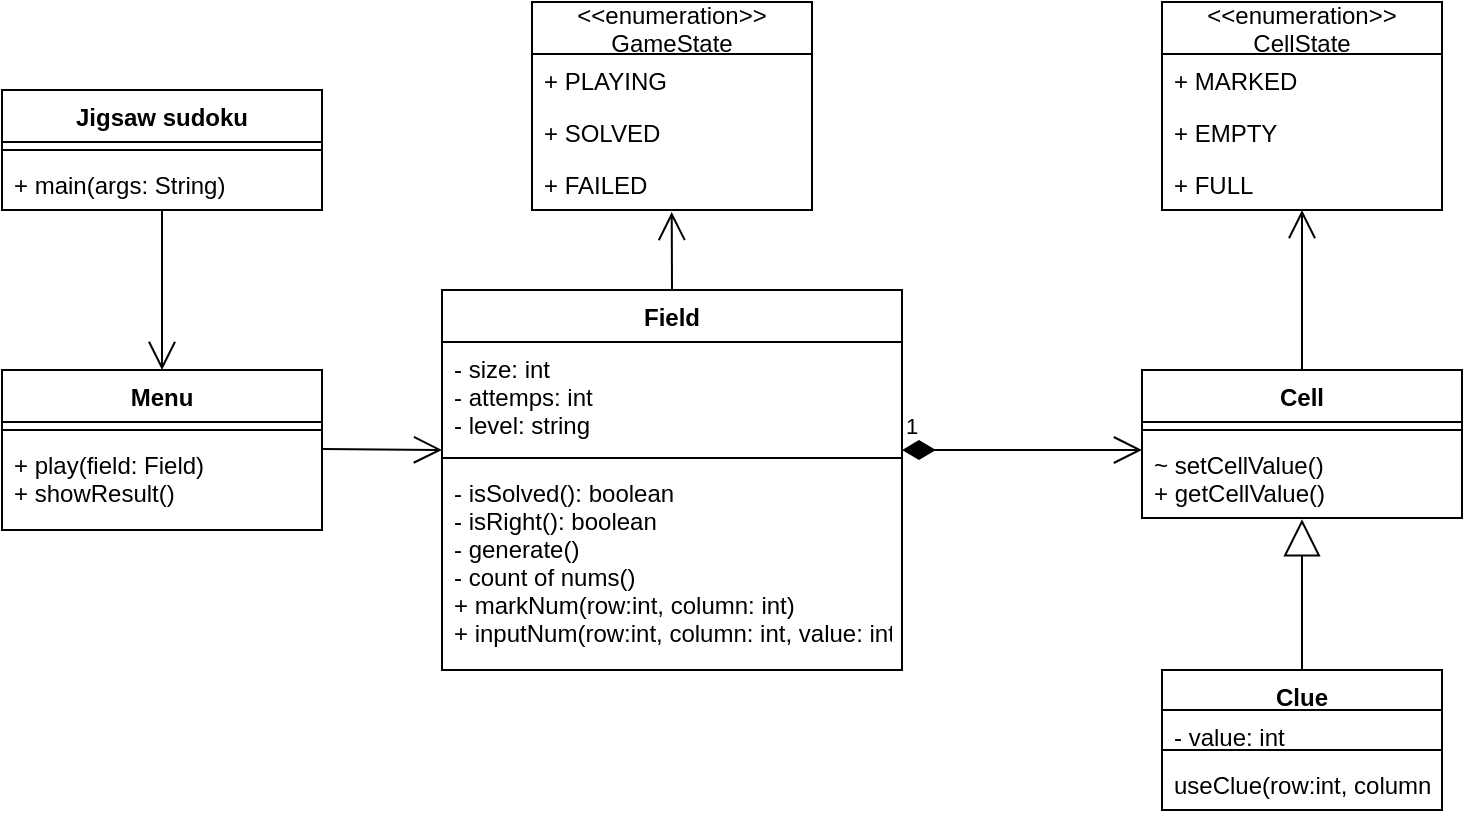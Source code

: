<mxfile version="16.6.2" type="device"><diagram id="jFkiV3KJxrD1mCOQlHBP" name="Page-1"><mxGraphModel dx="976" dy="587" grid="1" gridSize="10" guides="1" tooltips="1" connect="1" arrows="1" fold="1" page="1" pageScale="1" pageWidth="827" pageHeight="1169" math="0" shadow="0"><root><mxCell id="0"/><mxCell id="1" parent="0"/><mxCell id="Sn-fAXBfe2ni2l1QFgXU-14" value="Field" style="swimlane;fontStyle=1;align=center;verticalAlign=top;childLayout=stackLayout;horizontal=1;startSize=26;horizontalStack=0;resizeParent=1;resizeParentMax=0;resizeLast=0;collapsible=1;marginBottom=0;" vertex="1" parent="1"><mxGeometry x="250" y="290" width="230" height="190" as="geometry"/></mxCell><mxCell id="Sn-fAXBfe2ni2l1QFgXU-15" value="- size: int&#10;- attemps: int&#10;- level: string&#10;" style="text;strokeColor=none;fillColor=none;align=left;verticalAlign=top;spacingLeft=4;spacingRight=4;overflow=hidden;rotatable=0;points=[[0,0.5],[1,0.5]];portConstraint=eastwest;" vertex="1" parent="Sn-fAXBfe2ni2l1QFgXU-14"><mxGeometry y="26" width="230" height="54" as="geometry"/></mxCell><mxCell id="Sn-fAXBfe2ni2l1QFgXU-16" value="" style="line;strokeWidth=1;fillColor=none;align=left;verticalAlign=middle;spacingTop=-1;spacingLeft=3;spacingRight=3;rotatable=0;labelPosition=right;points=[];portConstraint=eastwest;" vertex="1" parent="Sn-fAXBfe2ni2l1QFgXU-14"><mxGeometry y="80" width="230" height="8" as="geometry"/></mxCell><mxCell id="Sn-fAXBfe2ni2l1QFgXU-17" value="- isSolved(): boolean&#10;- isRight(): boolean&#10;- generate()&#10;- count of nums()&#10;+ markNum(row:int, column: int)&#10;+ inputNum(row:int, column: int, value: int)" style="text;strokeColor=none;fillColor=none;align=left;verticalAlign=top;spacingLeft=4;spacingRight=4;overflow=hidden;rotatable=0;points=[[0,0.5],[1,0.5]];portConstraint=eastwest;" vertex="1" parent="Sn-fAXBfe2ni2l1QFgXU-14"><mxGeometry y="88" width="230" height="102" as="geometry"/></mxCell><mxCell id="Sn-fAXBfe2ni2l1QFgXU-18" value="1" style="endArrow=open;html=1;endSize=12;startArrow=diamondThin;startSize=14;startFill=1;edgeStyle=orthogonalEdgeStyle;align=left;verticalAlign=bottom;rounded=0;" edge="1" parent="1"><mxGeometry x="-1" y="3" relative="1" as="geometry"><mxPoint x="480" y="370" as="sourcePoint"/><mxPoint x="600" y="370" as="targetPoint"/></mxGeometry></mxCell><mxCell id="Sn-fAXBfe2ni2l1QFgXU-19" value="Cell" style="swimlane;fontStyle=1;align=center;verticalAlign=top;childLayout=stackLayout;horizontal=1;startSize=26;horizontalStack=0;resizeParent=1;resizeParentMax=0;resizeLast=0;collapsible=1;marginBottom=0;" vertex="1" parent="1"><mxGeometry x="600" y="330" width="160" height="74" as="geometry"/></mxCell><mxCell id="Sn-fAXBfe2ni2l1QFgXU-21" value="" style="line;strokeWidth=1;fillColor=none;align=left;verticalAlign=middle;spacingTop=-1;spacingLeft=3;spacingRight=3;rotatable=0;labelPosition=right;points=[];portConstraint=eastwest;" vertex="1" parent="Sn-fAXBfe2ni2l1QFgXU-19"><mxGeometry y="26" width="160" height="8" as="geometry"/></mxCell><mxCell id="Sn-fAXBfe2ni2l1QFgXU-22" value="~ setCellValue()&#10;+ getCellValue()" style="text;strokeColor=none;fillColor=none;align=left;verticalAlign=top;spacingLeft=4;spacingRight=4;overflow=hidden;rotatable=0;points=[[0,0.5],[1,0.5]];portConstraint=eastwest;" vertex="1" parent="Sn-fAXBfe2ni2l1QFgXU-19"><mxGeometry y="34" width="160" height="40" as="geometry"/></mxCell><mxCell id="Sn-fAXBfe2ni2l1QFgXU-23" value="" style="endArrow=block;endSize=16;endFill=0;html=1;rounded=0;entryX=0.5;entryY=1.015;entryDx=0;entryDy=0;entryPerimeter=0;" edge="1" parent="1" target="Sn-fAXBfe2ni2l1QFgXU-22"><mxGeometry width="160" relative="1" as="geometry"><mxPoint x="680" y="480" as="sourcePoint"/><mxPoint x="680" y="410" as="targetPoint"/></mxGeometry></mxCell><mxCell id="Sn-fAXBfe2ni2l1QFgXU-24" value="Clue" style="swimlane;fontStyle=1;align=center;verticalAlign=top;childLayout=stackLayout;horizontal=1;startSize=20;horizontalStack=0;resizeParent=1;resizeParentMax=0;resizeLast=0;collapsible=1;marginBottom=0;" vertex="1" parent="1"><mxGeometry x="610" y="480" width="140" height="70" as="geometry"/></mxCell><mxCell id="Sn-fAXBfe2ni2l1QFgXU-25" value="- value: int" style="text;strokeColor=none;fillColor=none;align=left;verticalAlign=top;spacingLeft=4;spacingRight=4;overflow=hidden;rotatable=0;points=[[0,0.5],[1,0.5]];portConstraint=eastwest;" vertex="1" parent="Sn-fAXBfe2ni2l1QFgXU-24"><mxGeometry y="20" width="140" height="16" as="geometry"/></mxCell><mxCell id="Sn-fAXBfe2ni2l1QFgXU-26" value="" style="line;strokeWidth=1;fillColor=none;align=left;verticalAlign=middle;spacingTop=-1;spacingLeft=3;spacingRight=3;rotatable=0;labelPosition=right;points=[];portConstraint=eastwest;" vertex="1" parent="Sn-fAXBfe2ni2l1QFgXU-24"><mxGeometry y="36" width="140" height="8" as="geometry"/></mxCell><mxCell id="Sn-fAXBfe2ni2l1QFgXU-27" value="useClue(row:int, column:int)" style="text;strokeColor=none;fillColor=none;align=left;verticalAlign=top;spacingLeft=4;spacingRight=4;overflow=hidden;rotatable=0;points=[[0,0.5],[1,0.5]];portConstraint=eastwest;" vertex="1" parent="Sn-fAXBfe2ni2l1QFgXU-24"><mxGeometry y="44" width="140" height="26" as="geometry"/></mxCell><mxCell id="Sn-fAXBfe2ni2l1QFgXU-28" value="Jigsaw sudoku" style="swimlane;fontStyle=1;align=center;verticalAlign=top;childLayout=stackLayout;horizontal=1;startSize=26;horizontalStack=0;resizeParent=1;resizeParentMax=0;resizeLast=0;collapsible=1;marginBottom=0;" vertex="1" parent="1"><mxGeometry x="30" y="190" width="160" height="60" as="geometry"/></mxCell><mxCell id="Sn-fAXBfe2ni2l1QFgXU-30" value="" style="line;strokeWidth=1;fillColor=none;align=left;verticalAlign=middle;spacingTop=-1;spacingLeft=3;spacingRight=3;rotatable=0;labelPosition=right;points=[];portConstraint=eastwest;" vertex="1" parent="Sn-fAXBfe2ni2l1QFgXU-28"><mxGeometry y="26" width="160" height="8" as="geometry"/></mxCell><mxCell id="Sn-fAXBfe2ni2l1QFgXU-31" value="+ main(args: String)" style="text;strokeColor=none;fillColor=none;align=left;verticalAlign=top;spacingLeft=4;spacingRight=4;overflow=hidden;rotatable=0;points=[[0,0.5],[1,0.5]];portConstraint=eastwest;" vertex="1" parent="Sn-fAXBfe2ni2l1QFgXU-28"><mxGeometry y="34" width="160" height="26" as="geometry"/></mxCell><mxCell id="Sn-fAXBfe2ni2l1QFgXU-32" value="Menu" style="swimlane;fontStyle=1;align=center;verticalAlign=top;childLayout=stackLayout;horizontal=1;startSize=26;horizontalStack=0;resizeParent=1;resizeParentMax=0;resizeLast=0;collapsible=1;marginBottom=0;" vertex="1" parent="1"><mxGeometry x="30" y="330" width="160" height="80" as="geometry"/></mxCell><mxCell id="Sn-fAXBfe2ni2l1QFgXU-34" value="" style="line;strokeWidth=1;fillColor=none;align=left;verticalAlign=middle;spacingTop=-1;spacingLeft=3;spacingRight=3;rotatable=0;labelPosition=right;points=[];portConstraint=eastwest;" vertex="1" parent="Sn-fAXBfe2ni2l1QFgXU-32"><mxGeometry y="26" width="160" height="8" as="geometry"/></mxCell><mxCell id="Sn-fAXBfe2ni2l1QFgXU-35" value="+ play(field: Field)&#10;+ showResult()&#10;" style="text;strokeColor=none;fillColor=none;align=left;verticalAlign=top;spacingLeft=4;spacingRight=4;overflow=hidden;rotatable=0;points=[[0,0.5],[1,0.5]];portConstraint=eastwest;" vertex="1" parent="Sn-fAXBfe2ni2l1QFgXU-32"><mxGeometry y="34" width="160" height="46" as="geometry"/></mxCell><mxCell id="Sn-fAXBfe2ni2l1QFgXU-36" value="" style="endArrow=open;endFill=1;endSize=12;html=1;rounded=0;entryX=0.5;entryY=0;entryDx=0;entryDy=0;" edge="1" parent="1" target="Sn-fAXBfe2ni2l1QFgXU-32"><mxGeometry width="160" relative="1" as="geometry"><mxPoint x="110" y="250" as="sourcePoint"/><mxPoint x="200" y="280" as="targetPoint"/></mxGeometry></mxCell><mxCell id="Sn-fAXBfe2ni2l1QFgXU-37" value="" style="endArrow=open;endFill=1;endSize=12;html=1;rounded=0;" edge="1" parent="1"><mxGeometry width="160" relative="1" as="geometry"><mxPoint x="190" y="369.5" as="sourcePoint"/><mxPoint x="250" y="370" as="targetPoint"/></mxGeometry></mxCell><mxCell id="Sn-fAXBfe2ni2l1QFgXU-40" value="&lt;&lt;enumeration&gt;&gt;&#10;GameState" style="swimlane;fontStyle=0;childLayout=stackLayout;horizontal=1;startSize=26;fillColor=none;horizontalStack=0;resizeParent=1;resizeParentMax=0;resizeLast=0;collapsible=1;marginBottom=0;" vertex="1" parent="1"><mxGeometry x="295" y="146" width="140" height="104" as="geometry"/></mxCell><mxCell id="Sn-fAXBfe2ni2l1QFgXU-41" value="+ PLAYING" style="text;strokeColor=none;fillColor=none;align=left;verticalAlign=top;spacingLeft=4;spacingRight=4;overflow=hidden;rotatable=0;points=[[0,0.5],[1,0.5]];portConstraint=eastwest;" vertex="1" parent="Sn-fAXBfe2ni2l1QFgXU-40"><mxGeometry y="26" width="140" height="26" as="geometry"/></mxCell><mxCell id="Sn-fAXBfe2ni2l1QFgXU-42" value="+ SOLVED" style="text;strokeColor=none;fillColor=none;align=left;verticalAlign=top;spacingLeft=4;spacingRight=4;overflow=hidden;rotatable=0;points=[[0,0.5],[1,0.5]];portConstraint=eastwest;" vertex="1" parent="Sn-fAXBfe2ni2l1QFgXU-40"><mxGeometry y="52" width="140" height="26" as="geometry"/></mxCell><mxCell id="Sn-fAXBfe2ni2l1QFgXU-43" value="+ FAILED" style="text;strokeColor=none;fillColor=none;align=left;verticalAlign=top;spacingLeft=4;spacingRight=4;overflow=hidden;rotatable=0;points=[[0,0.5],[1,0.5]];portConstraint=eastwest;" vertex="1" parent="Sn-fAXBfe2ni2l1QFgXU-40"><mxGeometry y="78" width="140" height="26" as="geometry"/></mxCell><mxCell id="Sn-fAXBfe2ni2l1QFgXU-44" value="" style="endArrow=open;endFill=1;endSize=12;html=1;rounded=0;entryX=0.499;entryY=1.038;entryDx=0;entryDy=0;entryPerimeter=0;exitX=0.5;exitY=0;exitDx=0;exitDy=0;" edge="1" parent="1" source="Sn-fAXBfe2ni2l1QFgXU-14" target="Sn-fAXBfe2ni2l1QFgXU-43"><mxGeometry width="160" relative="1" as="geometry"><mxPoint x="230" y="300" as="sourcePoint"/><mxPoint x="390" y="300" as="targetPoint"/></mxGeometry></mxCell><mxCell id="Sn-fAXBfe2ni2l1QFgXU-45" value="&lt;&lt;enumeration&gt;&gt;&#10;CellState" style="swimlane;fontStyle=0;childLayout=stackLayout;horizontal=1;startSize=26;fillColor=none;horizontalStack=0;resizeParent=1;resizeParentMax=0;resizeLast=0;collapsible=1;marginBottom=0;" vertex="1" parent="1"><mxGeometry x="610" y="146" width="140" height="104" as="geometry"/></mxCell><mxCell id="Sn-fAXBfe2ni2l1QFgXU-46" value="+ MARKED" style="text;strokeColor=none;fillColor=none;align=left;verticalAlign=top;spacingLeft=4;spacingRight=4;overflow=hidden;rotatable=0;points=[[0,0.5],[1,0.5]];portConstraint=eastwest;" vertex="1" parent="Sn-fAXBfe2ni2l1QFgXU-45"><mxGeometry y="26" width="140" height="26" as="geometry"/></mxCell><mxCell id="Sn-fAXBfe2ni2l1QFgXU-47" value="+ EMPTY" style="text;strokeColor=none;fillColor=none;align=left;verticalAlign=top;spacingLeft=4;spacingRight=4;overflow=hidden;rotatable=0;points=[[0,0.5],[1,0.5]];portConstraint=eastwest;" vertex="1" parent="Sn-fAXBfe2ni2l1QFgXU-45"><mxGeometry y="52" width="140" height="26" as="geometry"/></mxCell><mxCell id="Sn-fAXBfe2ni2l1QFgXU-48" value="+ FULL" style="text;strokeColor=none;fillColor=none;align=left;verticalAlign=top;spacingLeft=4;spacingRight=4;overflow=hidden;rotatable=0;points=[[0,0.5],[1,0.5]];portConstraint=eastwest;" vertex="1" parent="Sn-fAXBfe2ni2l1QFgXU-45"><mxGeometry y="78" width="140" height="26" as="geometry"/></mxCell><mxCell id="Sn-fAXBfe2ni2l1QFgXU-49" value="" style="endArrow=open;endFill=1;endSize=12;html=1;rounded=0;exitX=0.5;exitY=0;exitDx=0;exitDy=0;" edge="1" parent="1" source="Sn-fAXBfe2ni2l1QFgXU-19"><mxGeometry width="160" relative="1" as="geometry"><mxPoint x="600" y="310" as="sourcePoint"/><mxPoint x="680" y="250" as="targetPoint"/></mxGeometry></mxCell></root></mxGraphModel></diagram></mxfile>